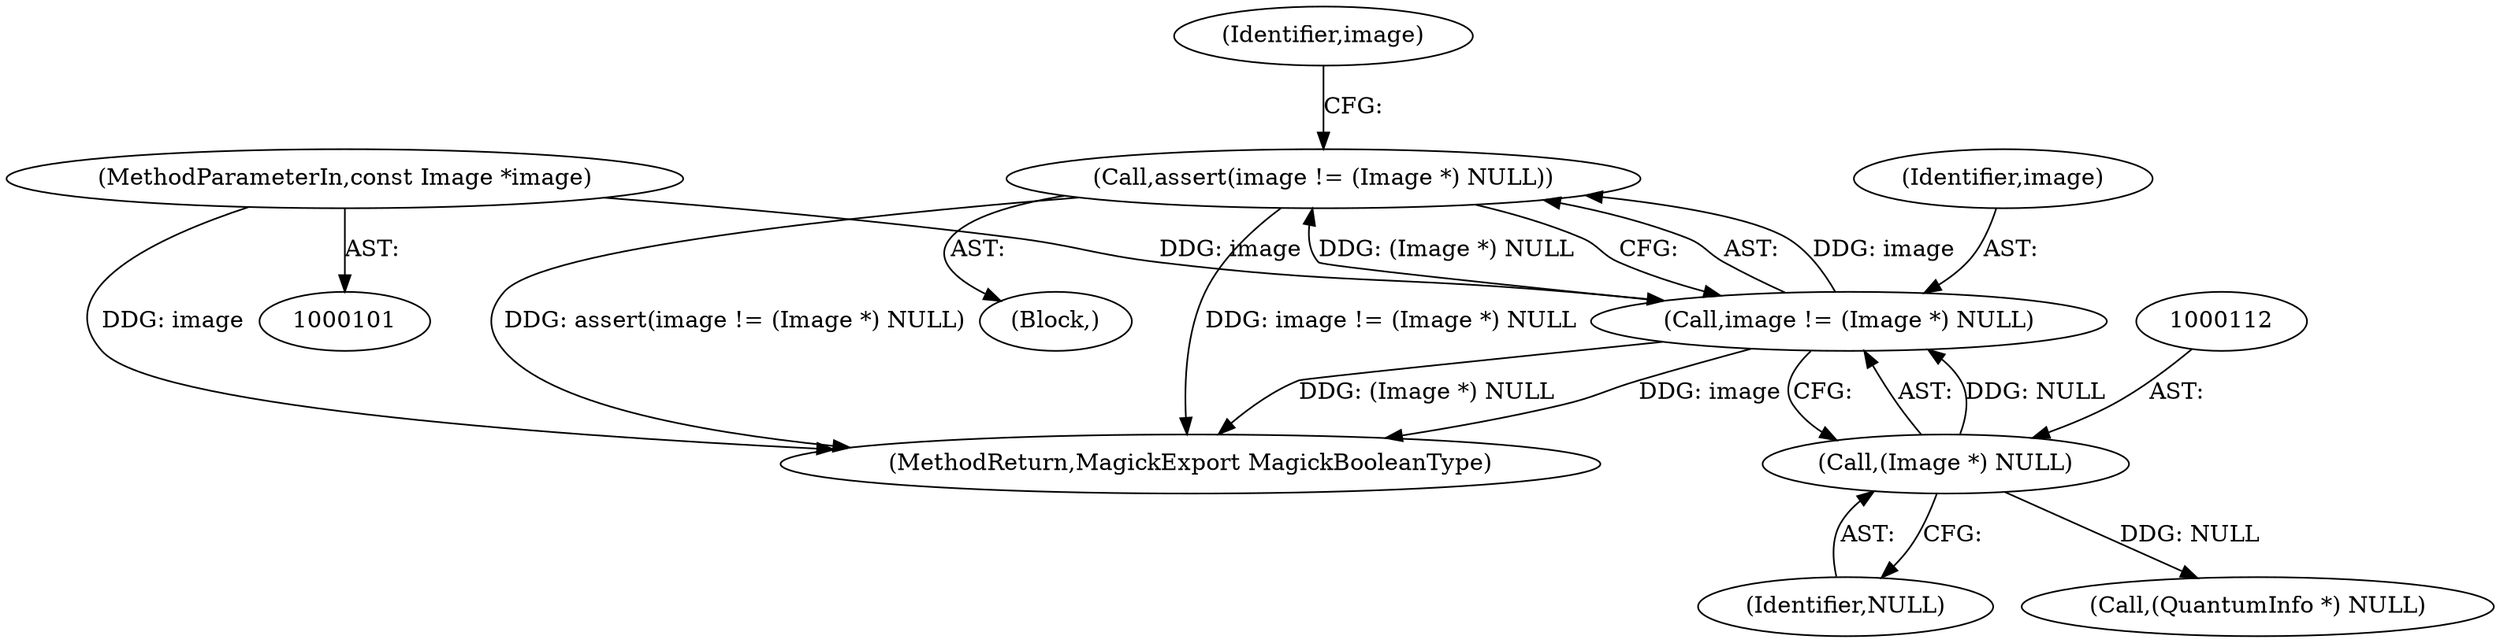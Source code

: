 digraph "0_ImageMagick_c4e63ad30bc42da691f2b5f82a24516dd6b4dc70_0@API" {
"1000108" [label="(Call,assert(image != (Image *) NULL))"];
"1000109" [label="(Call,image != (Image *) NULL)"];
"1000102" [label="(MethodParameterIn,const Image *image)"];
"1000111" [label="(Call,(Image *) NULL)"];
"1000108" [label="(Call,assert(image != (Image *) NULL))"];
"1000110" [label="(Identifier,image)"];
"1000117" [label="(Identifier,image)"];
"1000105" [label="(Block,)"];
"1000111" [label="(Call,(Image *) NULL)"];
"1000252" [label="(MethodReturn,MagickExport MagickBooleanType)"];
"1000113" [label="(Identifier,NULL)"];
"1000109" [label="(Call,image != (Image *) NULL)"];
"1000138" [label="(Call,(QuantumInfo *) NULL)"];
"1000102" [label="(MethodParameterIn,const Image *image)"];
"1000108" -> "1000105"  [label="AST: "];
"1000108" -> "1000109"  [label="CFG: "];
"1000109" -> "1000108"  [label="AST: "];
"1000117" -> "1000108"  [label="CFG: "];
"1000108" -> "1000252"  [label="DDG: assert(image != (Image *) NULL)"];
"1000108" -> "1000252"  [label="DDG: image != (Image *) NULL"];
"1000109" -> "1000108"  [label="DDG: image"];
"1000109" -> "1000108"  [label="DDG: (Image *) NULL"];
"1000109" -> "1000111"  [label="CFG: "];
"1000110" -> "1000109"  [label="AST: "];
"1000111" -> "1000109"  [label="AST: "];
"1000109" -> "1000252"  [label="DDG: image"];
"1000109" -> "1000252"  [label="DDG: (Image *) NULL"];
"1000102" -> "1000109"  [label="DDG: image"];
"1000111" -> "1000109"  [label="DDG: NULL"];
"1000102" -> "1000101"  [label="AST: "];
"1000102" -> "1000252"  [label="DDG: image"];
"1000111" -> "1000113"  [label="CFG: "];
"1000112" -> "1000111"  [label="AST: "];
"1000113" -> "1000111"  [label="AST: "];
"1000111" -> "1000138"  [label="DDG: NULL"];
}
